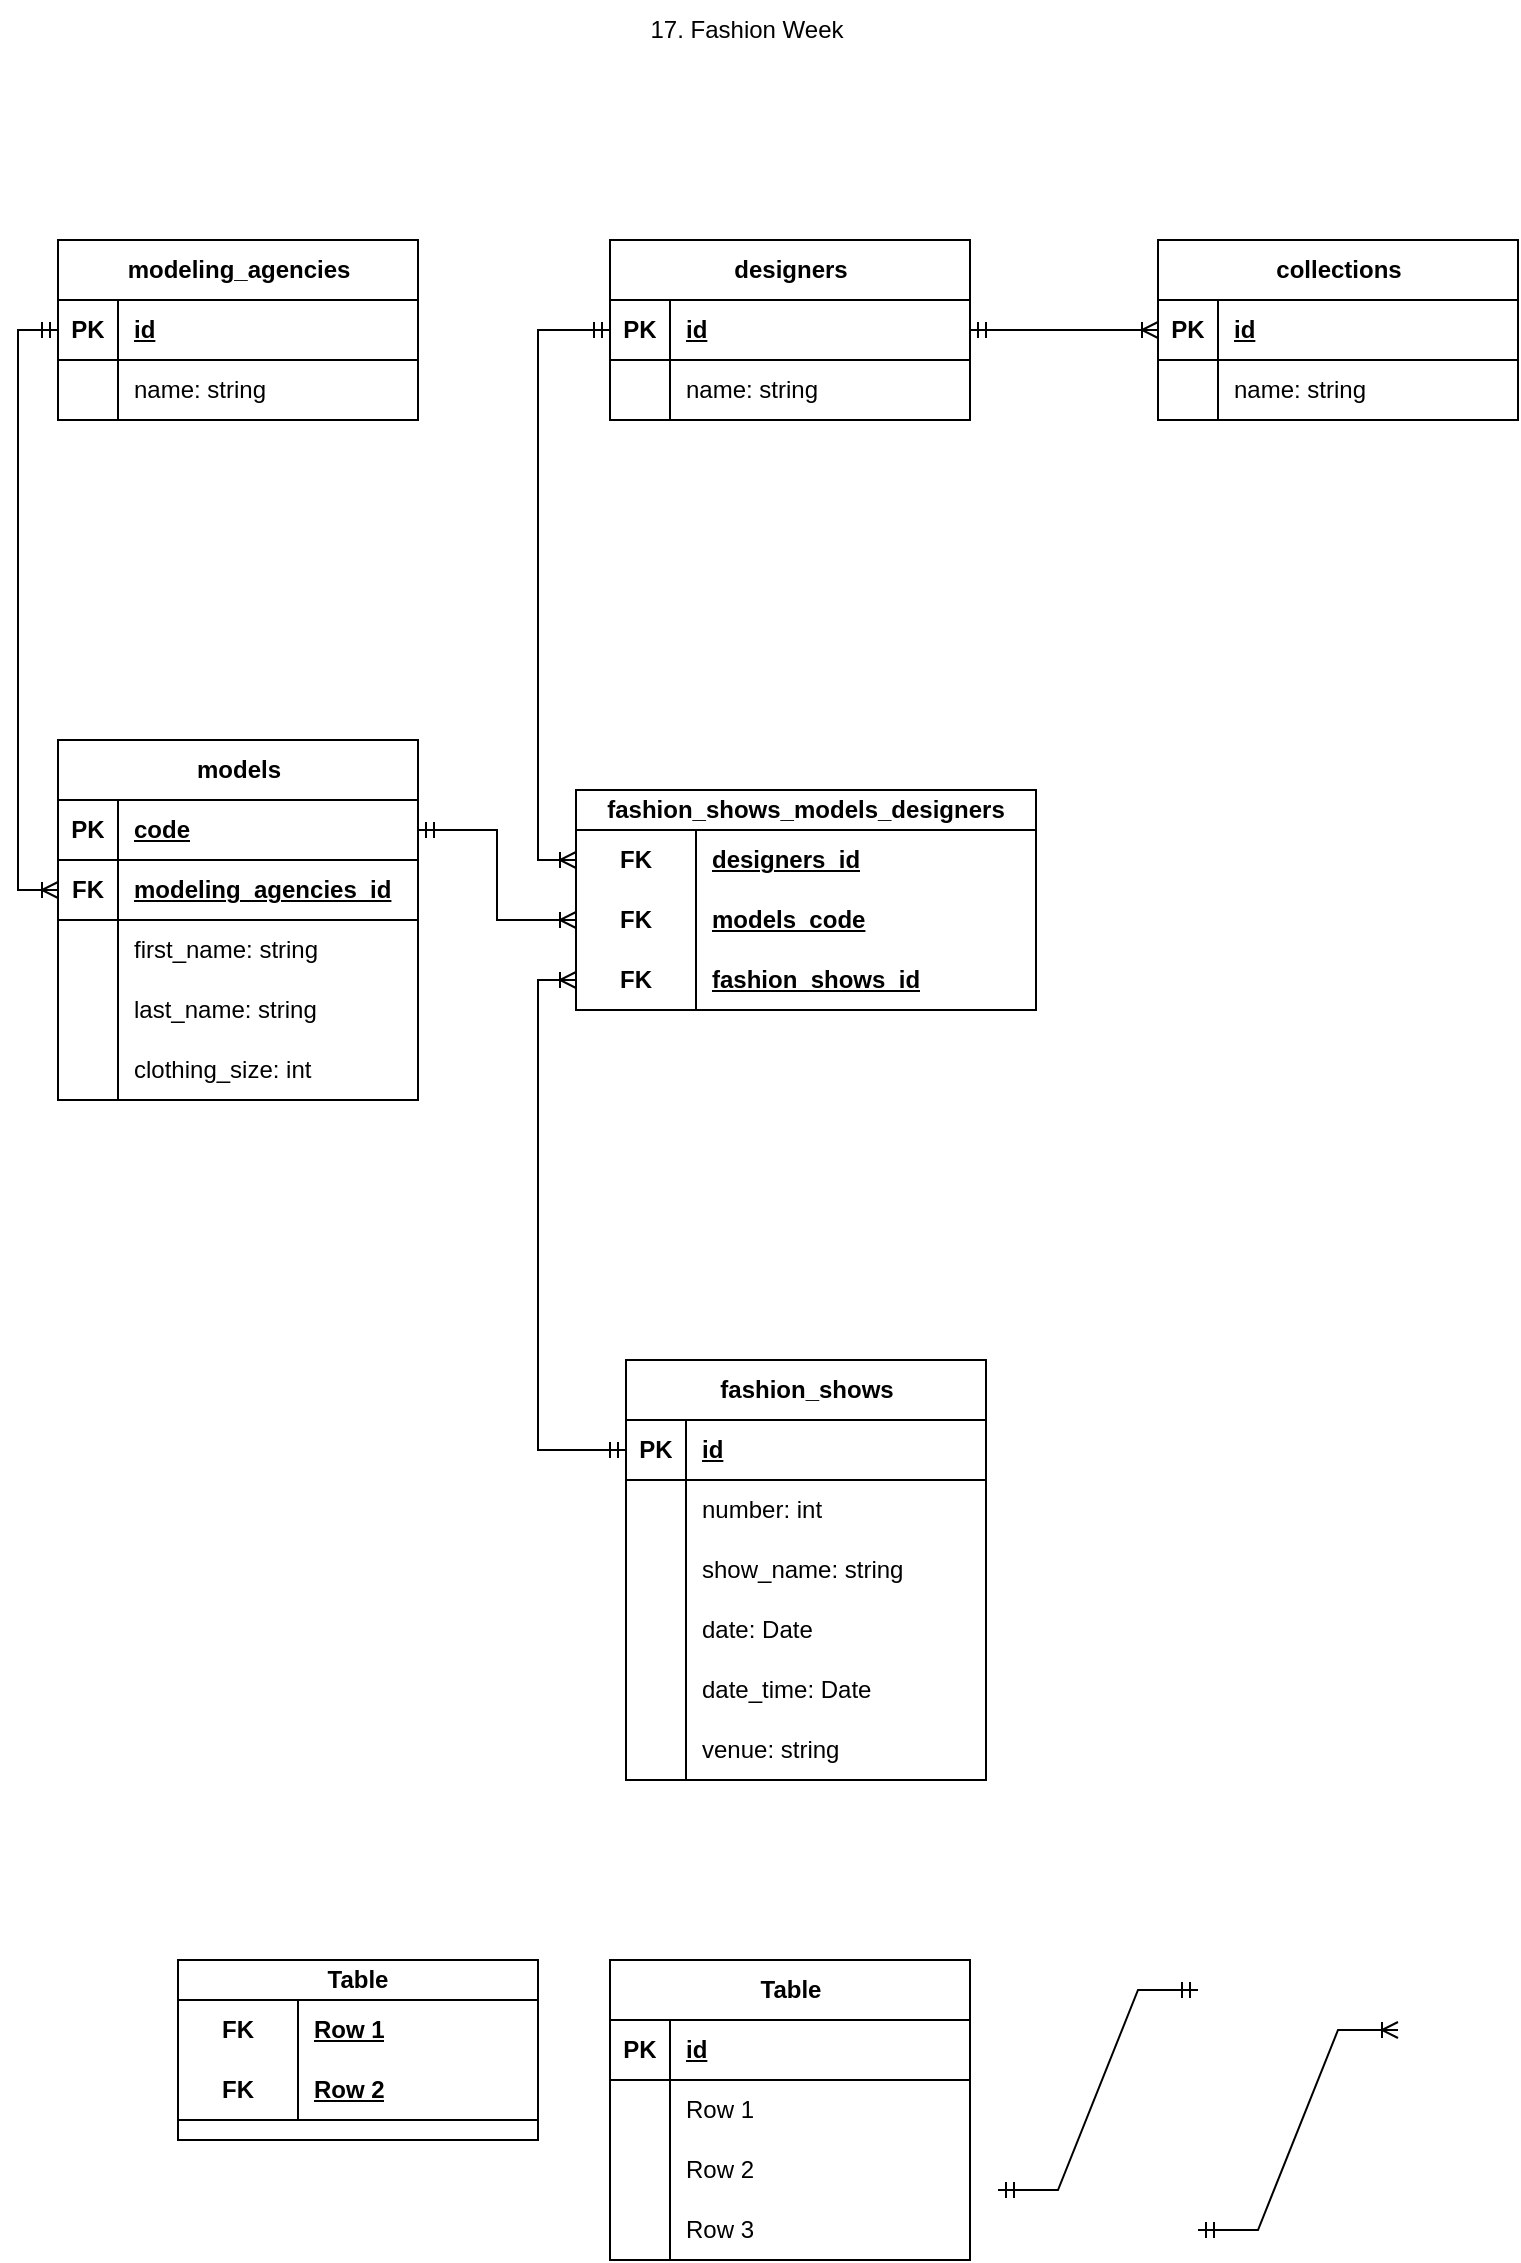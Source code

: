 <mxfile version="28.2.3">
  <diagram name="Seite-1" id="0jQZO4CpnK0VMBozU9GR">
    <mxGraphModel dx="1678" dy="874" grid="1" gridSize="10" guides="1" tooltips="1" connect="1" arrows="1" fold="1" page="1" pageScale="1" pageWidth="827" pageHeight="1169" math="0" shadow="0">
      <root>
        <mxCell id="0" />
        <mxCell id="1" parent="0" />
        <mxCell id="Nm6kxwzTpaaYmftFp9TM-1" value="Table" style="shape=table;startSize=30;container=1;collapsible=1;childLayout=tableLayout;fixedRows=1;rowLines=0;fontStyle=1;align=center;resizeLast=1;html=1;" vertex="1" parent="1">
          <mxGeometry x="346" y="990" width="180" height="150" as="geometry" />
        </mxCell>
        <mxCell id="Nm6kxwzTpaaYmftFp9TM-2" value="" style="shape=tableRow;horizontal=0;startSize=0;swimlaneHead=0;swimlaneBody=0;fillColor=none;collapsible=0;dropTarget=0;points=[[0,0.5],[1,0.5]];portConstraint=eastwest;top=0;left=0;right=0;bottom=1;" vertex="1" parent="Nm6kxwzTpaaYmftFp9TM-1">
          <mxGeometry y="30" width="180" height="30" as="geometry" />
        </mxCell>
        <mxCell id="Nm6kxwzTpaaYmftFp9TM-3" value="PK" style="shape=partialRectangle;connectable=0;fillColor=none;top=0;left=0;bottom=0;right=0;fontStyle=1;overflow=hidden;whiteSpace=wrap;html=1;" vertex="1" parent="Nm6kxwzTpaaYmftFp9TM-2">
          <mxGeometry width="30" height="30" as="geometry">
            <mxRectangle width="30" height="30" as="alternateBounds" />
          </mxGeometry>
        </mxCell>
        <mxCell id="Nm6kxwzTpaaYmftFp9TM-4" value="id" style="shape=partialRectangle;connectable=0;fillColor=none;top=0;left=0;bottom=0;right=0;align=left;spacingLeft=6;fontStyle=5;overflow=hidden;whiteSpace=wrap;html=1;" vertex="1" parent="Nm6kxwzTpaaYmftFp9TM-2">
          <mxGeometry x="30" width="150" height="30" as="geometry">
            <mxRectangle width="150" height="30" as="alternateBounds" />
          </mxGeometry>
        </mxCell>
        <mxCell id="Nm6kxwzTpaaYmftFp9TM-5" value="" style="shape=tableRow;horizontal=0;startSize=0;swimlaneHead=0;swimlaneBody=0;fillColor=none;collapsible=0;dropTarget=0;points=[[0,0.5],[1,0.5]];portConstraint=eastwest;top=0;left=0;right=0;bottom=0;" vertex="1" parent="Nm6kxwzTpaaYmftFp9TM-1">
          <mxGeometry y="60" width="180" height="30" as="geometry" />
        </mxCell>
        <mxCell id="Nm6kxwzTpaaYmftFp9TM-6" value="" style="shape=partialRectangle;connectable=0;fillColor=none;top=0;left=0;bottom=0;right=0;editable=1;overflow=hidden;whiteSpace=wrap;html=1;" vertex="1" parent="Nm6kxwzTpaaYmftFp9TM-5">
          <mxGeometry width="30" height="30" as="geometry">
            <mxRectangle width="30" height="30" as="alternateBounds" />
          </mxGeometry>
        </mxCell>
        <mxCell id="Nm6kxwzTpaaYmftFp9TM-7" value="Row 1" style="shape=partialRectangle;connectable=0;fillColor=none;top=0;left=0;bottom=0;right=0;align=left;spacingLeft=6;overflow=hidden;whiteSpace=wrap;html=1;" vertex="1" parent="Nm6kxwzTpaaYmftFp9TM-5">
          <mxGeometry x="30" width="150" height="30" as="geometry">
            <mxRectangle width="150" height="30" as="alternateBounds" />
          </mxGeometry>
        </mxCell>
        <mxCell id="Nm6kxwzTpaaYmftFp9TM-8" value="" style="shape=tableRow;horizontal=0;startSize=0;swimlaneHead=0;swimlaneBody=0;fillColor=none;collapsible=0;dropTarget=0;points=[[0,0.5],[1,0.5]];portConstraint=eastwest;top=0;left=0;right=0;bottom=0;" vertex="1" parent="Nm6kxwzTpaaYmftFp9TM-1">
          <mxGeometry y="90" width="180" height="30" as="geometry" />
        </mxCell>
        <mxCell id="Nm6kxwzTpaaYmftFp9TM-9" value="" style="shape=partialRectangle;connectable=0;fillColor=none;top=0;left=0;bottom=0;right=0;editable=1;overflow=hidden;whiteSpace=wrap;html=1;" vertex="1" parent="Nm6kxwzTpaaYmftFp9TM-8">
          <mxGeometry width="30" height="30" as="geometry">
            <mxRectangle width="30" height="30" as="alternateBounds" />
          </mxGeometry>
        </mxCell>
        <mxCell id="Nm6kxwzTpaaYmftFp9TM-10" value="Row 2" style="shape=partialRectangle;connectable=0;fillColor=none;top=0;left=0;bottom=0;right=0;align=left;spacingLeft=6;overflow=hidden;whiteSpace=wrap;html=1;" vertex="1" parent="Nm6kxwzTpaaYmftFp9TM-8">
          <mxGeometry x="30" width="150" height="30" as="geometry">
            <mxRectangle width="150" height="30" as="alternateBounds" />
          </mxGeometry>
        </mxCell>
        <mxCell id="Nm6kxwzTpaaYmftFp9TM-11" value="" style="shape=tableRow;horizontal=0;startSize=0;swimlaneHead=0;swimlaneBody=0;fillColor=none;collapsible=0;dropTarget=0;points=[[0,0.5],[1,0.5]];portConstraint=eastwest;top=0;left=0;right=0;bottom=0;" vertex="1" parent="Nm6kxwzTpaaYmftFp9TM-1">
          <mxGeometry y="120" width="180" height="30" as="geometry" />
        </mxCell>
        <mxCell id="Nm6kxwzTpaaYmftFp9TM-12" value="" style="shape=partialRectangle;connectable=0;fillColor=none;top=0;left=0;bottom=0;right=0;editable=1;overflow=hidden;whiteSpace=wrap;html=1;" vertex="1" parent="Nm6kxwzTpaaYmftFp9TM-11">
          <mxGeometry width="30" height="30" as="geometry">
            <mxRectangle width="30" height="30" as="alternateBounds" />
          </mxGeometry>
        </mxCell>
        <mxCell id="Nm6kxwzTpaaYmftFp9TM-13" value="Row 3" style="shape=partialRectangle;connectable=0;fillColor=none;top=0;left=0;bottom=0;right=0;align=left;spacingLeft=6;overflow=hidden;whiteSpace=wrap;html=1;" vertex="1" parent="Nm6kxwzTpaaYmftFp9TM-11">
          <mxGeometry x="30" width="150" height="30" as="geometry">
            <mxRectangle width="150" height="30" as="alternateBounds" />
          </mxGeometry>
        </mxCell>
        <mxCell id="Nm6kxwzTpaaYmftFp9TM-14" value="Table" style="shape=table;startSize=20;container=1;collapsible=1;childLayout=tableLayout;fixedRows=1;rowLines=0;fontStyle=1;align=center;resizeLast=1;html=1;whiteSpace=wrap;" vertex="1" parent="1">
          <mxGeometry x="130" y="990" width="180" height="90" as="geometry" />
        </mxCell>
        <mxCell id="Nm6kxwzTpaaYmftFp9TM-15" value="" style="shape=tableRow;horizontal=0;startSize=0;swimlaneHead=0;swimlaneBody=0;fillColor=none;collapsible=0;dropTarget=0;points=[[0,0.5],[1,0.5]];portConstraint=eastwest;top=0;left=0;right=0;bottom=0;html=1;" vertex="1" parent="Nm6kxwzTpaaYmftFp9TM-14">
          <mxGeometry y="20" width="180" height="30" as="geometry" />
        </mxCell>
        <mxCell id="Nm6kxwzTpaaYmftFp9TM-16" value="FK" style="shape=partialRectangle;connectable=0;fillColor=none;top=0;left=0;bottom=0;right=0;fontStyle=1;overflow=hidden;html=1;whiteSpace=wrap;" vertex="1" parent="Nm6kxwzTpaaYmftFp9TM-15">
          <mxGeometry width="60" height="30" as="geometry">
            <mxRectangle width="60" height="30" as="alternateBounds" />
          </mxGeometry>
        </mxCell>
        <mxCell id="Nm6kxwzTpaaYmftFp9TM-17" value="Row 1" style="shape=partialRectangle;connectable=0;fillColor=none;top=0;left=0;bottom=0;right=0;align=left;spacingLeft=6;fontStyle=5;overflow=hidden;html=1;whiteSpace=wrap;" vertex="1" parent="Nm6kxwzTpaaYmftFp9TM-15">
          <mxGeometry x="60" width="120" height="30" as="geometry">
            <mxRectangle width="120" height="30" as="alternateBounds" />
          </mxGeometry>
        </mxCell>
        <mxCell id="Nm6kxwzTpaaYmftFp9TM-18" value="" style="shape=tableRow;horizontal=0;startSize=0;swimlaneHead=0;swimlaneBody=0;fillColor=none;collapsible=0;dropTarget=0;points=[[0,0.5],[1,0.5]];portConstraint=eastwest;top=0;left=0;right=0;bottom=1;html=1;" vertex="1" parent="Nm6kxwzTpaaYmftFp9TM-14">
          <mxGeometry y="50" width="180" height="30" as="geometry" />
        </mxCell>
        <mxCell id="Nm6kxwzTpaaYmftFp9TM-19" value="FK" style="shape=partialRectangle;connectable=0;fillColor=none;top=0;left=0;bottom=0;right=0;fontStyle=1;overflow=hidden;html=1;whiteSpace=wrap;" vertex="1" parent="Nm6kxwzTpaaYmftFp9TM-18">
          <mxGeometry width="60" height="30" as="geometry">
            <mxRectangle width="60" height="30" as="alternateBounds" />
          </mxGeometry>
        </mxCell>
        <mxCell id="Nm6kxwzTpaaYmftFp9TM-20" value="Row 2" style="shape=partialRectangle;connectable=0;fillColor=none;top=0;left=0;bottom=0;right=0;align=left;spacingLeft=6;fontStyle=5;overflow=hidden;html=1;whiteSpace=wrap;" vertex="1" parent="Nm6kxwzTpaaYmftFp9TM-18">
          <mxGeometry x="60" width="120" height="30" as="geometry">
            <mxRectangle width="120" height="30" as="alternateBounds" />
          </mxGeometry>
        </mxCell>
        <mxCell id="Nm6kxwzTpaaYmftFp9TM-21" value="" style="edgeStyle=entityRelationEdgeStyle;fontSize=12;html=1;endArrow=ERoneToMany;startArrow=ERmandOne;rounded=0;" edge="1" parent="1">
          <mxGeometry width="100" height="100" relative="1" as="geometry">
            <mxPoint x="640" y="1125" as="sourcePoint" />
            <mxPoint x="740" y="1025" as="targetPoint" />
          </mxGeometry>
        </mxCell>
        <mxCell id="Nm6kxwzTpaaYmftFp9TM-22" value="" style="edgeStyle=entityRelationEdgeStyle;fontSize=12;html=1;endArrow=ERmandOne;startArrow=ERmandOne;rounded=0;" edge="1" parent="1">
          <mxGeometry width="100" height="100" relative="1" as="geometry">
            <mxPoint x="540" y="1105" as="sourcePoint" />
            <mxPoint x="640" y="1005" as="targetPoint" />
          </mxGeometry>
        </mxCell>
        <mxCell id="Nm6kxwzTpaaYmftFp9TM-23" value="17. Fashion Week" style="text;html=1;align=center;verticalAlign=middle;resizable=0;points=[];autosize=1;strokeColor=none;fillColor=none;" vertex="1" parent="1">
          <mxGeometry x="354" y="10" width="120" height="30" as="geometry" />
        </mxCell>
        <mxCell id="Nm6kxwzTpaaYmftFp9TM-24" value="collections" style="shape=table;startSize=30;container=1;collapsible=1;childLayout=tableLayout;fixedRows=1;rowLines=0;fontStyle=1;align=center;resizeLast=1;html=1;" vertex="1" parent="1">
          <mxGeometry x="620" y="130" width="180" height="90" as="geometry" />
        </mxCell>
        <mxCell id="Nm6kxwzTpaaYmftFp9TM-25" value="" style="shape=tableRow;horizontal=0;startSize=0;swimlaneHead=0;swimlaneBody=0;fillColor=none;collapsible=0;dropTarget=0;points=[[0,0.5],[1,0.5]];portConstraint=eastwest;top=0;left=0;right=0;bottom=1;" vertex="1" parent="Nm6kxwzTpaaYmftFp9TM-24">
          <mxGeometry y="30" width="180" height="30" as="geometry" />
        </mxCell>
        <mxCell id="Nm6kxwzTpaaYmftFp9TM-26" value="PK" style="shape=partialRectangle;connectable=0;fillColor=none;top=0;left=0;bottom=0;right=0;fontStyle=1;overflow=hidden;whiteSpace=wrap;html=1;" vertex="1" parent="Nm6kxwzTpaaYmftFp9TM-25">
          <mxGeometry width="30" height="30" as="geometry">
            <mxRectangle width="30" height="30" as="alternateBounds" />
          </mxGeometry>
        </mxCell>
        <mxCell id="Nm6kxwzTpaaYmftFp9TM-27" value="id" style="shape=partialRectangle;connectable=0;fillColor=none;top=0;left=0;bottom=0;right=0;align=left;spacingLeft=6;fontStyle=5;overflow=hidden;whiteSpace=wrap;html=1;" vertex="1" parent="Nm6kxwzTpaaYmftFp9TM-25">
          <mxGeometry x="30" width="150" height="30" as="geometry">
            <mxRectangle width="150" height="30" as="alternateBounds" />
          </mxGeometry>
        </mxCell>
        <mxCell id="Nm6kxwzTpaaYmftFp9TM-28" value="" style="shape=tableRow;horizontal=0;startSize=0;swimlaneHead=0;swimlaneBody=0;fillColor=none;collapsible=0;dropTarget=0;points=[[0,0.5],[1,0.5]];portConstraint=eastwest;top=0;left=0;right=0;bottom=0;" vertex="1" parent="Nm6kxwzTpaaYmftFp9TM-24">
          <mxGeometry y="60" width="180" height="30" as="geometry" />
        </mxCell>
        <mxCell id="Nm6kxwzTpaaYmftFp9TM-29" value="" style="shape=partialRectangle;connectable=0;fillColor=none;top=0;left=0;bottom=0;right=0;editable=1;overflow=hidden;whiteSpace=wrap;html=1;" vertex="1" parent="Nm6kxwzTpaaYmftFp9TM-28">
          <mxGeometry width="30" height="30" as="geometry">
            <mxRectangle width="30" height="30" as="alternateBounds" />
          </mxGeometry>
        </mxCell>
        <mxCell id="Nm6kxwzTpaaYmftFp9TM-30" value="name: string&lt;span style=&quot;white-space: pre;&quot;&gt;&#x9;&lt;/span&gt;" style="shape=partialRectangle;connectable=0;fillColor=none;top=0;left=0;bottom=0;right=0;align=left;spacingLeft=6;overflow=hidden;whiteSpace=wrap;html=1;" vertex="1" parent="Nm6kxwzTpaaYmftFp9TM-28">
          <mxGeometry x="30" width="150" height="30" as="geometry">
            <mxRectangle width="150" height="30" as="alternateBounds" />
          </mxGeometry>
        </mxCell>
        <mxCell id="Nm6kxwzTpaaYmftFp9TM-37" value="models" style="shape=table;startSize=30;container=1;collapsible=1;childLayout=tableLayout;fixedRows=1;rowLines=0;fontStyle=1;align=center;resizeLast=1;html=1;" vertex="1" parent="1">
          <mxGeometry x="70" y="380" width="180" height="180" as="geometry" />
        </mxCell>
        <mxCell id="Nm6kxwzTpaaYmftFp9TM-38" value="" style="shape=tableRow;horizontal=0;startSize=0;swimlaneHead=0;swimlaneBody=0;fillColor=none;collapsible=0;dropTarget=0;points=[[0,0.5],[1,0.5]];portConstraint=eastwest;top=0;left=0;right=0;bottom=1;" vertex="1" parent="Nm6kxwzTpaaYmftFp9TM-37">
          <mxGeometry y="30" width="180" height="30" as="geometry" />
        </mxCell>
        <mxCell id="Nm6kxwzTpaaYmftFp9TM-39" value="PK" style="shape=partialRectangle;connectable=0;fillColor=none;top=0;left=0;bottom=0;right=0;fontStyle=1;overflow=hidden;whiteSpace=wrap;html=1;" vertex="1" parent="Nm6kxwzTpaaYmftFp9TM-38">
          <mxGeometry width="30" height="30" as="geometry">
            <mxRectangle width="30" height="30" as="alternateBounds" />
          </mxGeometry>
        </mxCell>
        <mxCell id="Nm6kxwzTpaaYmftFp9TM-40" value="code" style="shape=partialRectangle;connectable=0;fillColor=none;top=0;left=0;bottom=0;right=0;align=left;spacingLeft=6;fontStyle=5;overflow=hidden;whiteSpace=wrap;html=1;" vertex="1" parent="Nm6kxwzTpaaYmftFp9TM-38">
          <mxGeometry x="30" width="150" height="30" as="geometry">
            <mxRectangle width="150" height="30" as="alternateBounds" />
          </mxGeometry>
        </mxCell>
        <mxCell id="Nm6kxwzTpaaYmftFp9TM-126" value="" style="shape=tableRow;horizontal=0;startSize=0;swimlaneHead=0;swimlaneBody=0;fillColor=none;collapsible=0;dropTarget=0;points=[[0,0.5],[1,0.5]];portConstraint=eastwest;top=0;left=0;right=0;bottom=1;" vertex="1" parent="Nm6kxwzTpaaYmftFp9TM-37">
          <mxGeometry y="60" width="180" height="30" as="geometry" />
        </mxCell>
        <mxCell id="Nm6kxwzTpaaYmftFp9TM-127" value="FK" style="shape=partialRectangle;connectable=0;fillColor=none;top=0;left=0;bottom=0;right=0;fontStyle=1;overflow=hidden;whiteSpace=wrap;html=1;" vertex="1" parent="Nm6kxwzTpaaYmftFp9TM-126">
          <mxGeometry width="30" height="30" as="geometry">
            <mxRectangle width="30" height="30" as="alternateBounds" />
          </mxGeometry>
        </mxCell>
        <mxCell id="Nm6kxwzTpaaYmftFp9TM-128" value="&lt;span style=&quot;text-align: center; text-wrap-mode: nowrap;&quot;&gt;modeling_agencies_id&lt;/span&gt;" style="shape=partialRectangle;connectable=0;fillColor=none;top=0;left=0;bottom=0;right=0;align=left;spacingLeft=6;fontStyle=5;overflow=hidden;whiteSpace=wrap;html=1;" vertex="1" parent="Nm6kxwzTpaaYmftFp9TM-126">
          <mxGeometry x="30" width="150" height="30" as="geometry">
            <mxRectangle width="150" height="30" as="alternateBounds" />
          </mxGeometry>
        </mxCell>
        <mxCell id="Nm6kxwzTpaaYmftFp9TM-41" value="" style="shape=tableRow;horizontal=0;startSize=0;swimlaneHead=0;swimlaneBody=0;fillColor=none;collapsible=0;dropTarget=0;points=[[0,0.5],[1,0.5]];portConstraint=eastwest;top=0;left=0;right=0;bottom=0;" vertex="1" parent="Nm6kxwzTpaaYmftFp9TM-37">
          <mxGeometry y="90" width="180" height="30" as="geometry" />
        </mxCell>
        <mxCell id="Nm6kxwzTpaaYmftFp9TM-42" value="" style="shape=partialRectangle;connectable=0;fillColor=none;top=0;left=0;bottom=0;right=0;editable=1;overflow=hidden;whiteSpace=wrap;html=1;" vertex="1" parent="Nm6kxwzTpaaYmftFp9TM-41">
          <mxGeometry width="30" height="30" as="geometry">
            <mxRectangle width="30" height="30" as="alternateBounds" />
          </mxGeometry>
        </mxCell>
        <mxCell id="Nm6kxwzTpaaYmftFp9TM-43" value="first_name: string" style="shape=partialRectangle;connectable=0;fillColor=none;top=0;left=0;bottom=0;right=0;align=left;spacingLeft=6;overflow=hidden;whiteSpace=wrap;html=1;" vertex="1" parent="Nm6kxwzTpaaYmftFp9TM-41">
          <mxGeometry x="30" width="150" height="30" as="geometry">
            <mxRectangle width="150" height="30" as="alternateBounds" />
          </mxGeometry>
        </mxCell>
        <mxCell id="Nm6kxwzTpaaYmftFp9TM-44" value="" style="shape=tableRow;horizontal=0;startSize=0;swimlaneHead=0;swimlaneBody=0;fillColor=none;collapsible=0;dropTarget=0;points=[[0,0.5],[1,0.5]];portConstraint=eastwest;top=0;left=0;right=0;bottom=0;" vertex="1" parent="Nm6kxwzTpaaYmftFp9TM-37">
          <mxGeometry y="120" width="180" height="30" as="geometry" />
        </mxCell>
        <mxCell id="Nm6kxwzTpaaYmftFp9TM-45" value="" style="shape=partialRectangle;connectable=0;fillColor=none;top=0;left=0;bottom=0;right=0;editable=1;overflow=hidden;whiteSpace=wrap;html=1;" vertex="1" parent="Nm6kxwzTpaaYmftFp9TM-44">
          <mxGeometry width="30" height="30" as="geometry">
            <mxRectangle width="30" height="30" as="alternateBounds" />
          </mxGeometry>
        </mxCell>
        <mxCell id="Nm6kxwzTpaaYmftFp9TM-46" value="last_name: string" style="shape=partialRectangle;connectable=0;fillColor=none;top=0;left=0;bottom=0;right=0;align=left;spacingLeft=6;overflow=hidden;whiteSpace=wrap;html=1;" vertex="1" parent="Nm6kxwzTpaaYmftFp9TM-44">
          <mxGeometry x="30" width="150" height="30" as="geometry">
            <mxRectangle width="150" height="30" as="alternateBounds" />
          </mxGeometry>
        </mxCell>
        <mxCell id="Nm6kxwzTpaaYmftFp9TM-47" value="" style="shape=tableRow;horizontal=0;startSize=0;swimlaneHead=0;swimlaneBody=0;fillColor=none;collapsible=0;dropTarget=0;points=[[0,0.5],[1,0.5]];portConstraint=eastwest;top=0;left=0;right=0;bottom=0;" vertex="1" parent="Nm6kxwzTpaaYmftFp9TM-37">
          <mxGeometry y="150" width="180" height="30" as="geometry" />
        </mxCell>
        <mxCell id="Nm6kxwzTpaaYmftFp9TM-48" value="" style="shape=partialRectangle;connectable=0;fillColor=none;top=0;left=0;bottom=0;right=0;editable=1;overflow=hidden;whiteSpace=wrap;html=1;" vertex="1" parent="Nm6kxwzTpaaYmftFp9TM-47">
          <mxGeometry width="30" height="30" as="geometry">
            <mxRectangle width="30" height="30" as="alternateBounds" />
          </mxGeometry>
        </mxCell>
        <mxCell id="Nm6kxwzTpaaYmftFp9TM-49" value="clothing_size: int" style="shape=partialRectangle;connectable=0;fillColor=none;top=0;left=0;bottom=0;right=0;align=left;spacingLeft=6;overflow=hidden;whiteSpace=wrap;html=1;" vertex="1" parent="Nm6kxwzTpaaYmftFp9TM-47">
          <mxGeometry x="30" width="150" height="30" as="geometry">
            <mxRectangle width="150" height="30" as="alternateBounds" />
          </mxGeometry>
        </mxCell>
        <mxCell id="Nm6kxwzTpaaYmftFp9TM-50" value="modeling_agencies" style="shape=table;startSize=30;container=1;collapsible=1;childLayout=tableLayout;fixedRows=1;rowLines=0;fontStyle=1;align=center;resizeLast=1;html=1;" vertex="1" parent="1">
          <mxGeometry x="70" y="130" width="180" height="90" as="geometry" />
        </mxCell>
        <mxCell id="Nm6kxwzTpaaYmftFp9TM-51" value="" style="shape=tableRow;horizontal=0;startSize=0;swimlaneHead=0;swimlaneBody=0;fillColor=none;collapsible=0;dropTarget=0;points=[[0,0.5],[1,0.5]];portConstraint=eastwest;top=0;left=0;right=0;bottom=1;" vertex="1" parent="Nm6kxwzTpaaYmftFp9TM-50">
          <mxGeometry y="30" width="180" height="30" as="geometry" />
        </mxCell>
        <mxCell id="Nm6kxwzTpaaYmftFp9TM-52" value="PK" style="shape=partialRectangle;connectable=0;fillColor=none;top=0;left=0;bottom=0;right=0;fontStyle=1;overflow=hidden;whiteSpace=wrap;html=1;" vertex="1" parent="Nm6kxwzTpaaYmftFp9TM-51">
          <mxGeometry width="30" height="30" as="geometry">
            <mxRectangle width="30" height="30" as="alternateBounds" />
          </mxGeometry>
        </mxCell>
        <mxCell id="Nm6kxwzTpaaYmftFp9TM-53" value="id" style="shape=partialRectangle;connectable=0;fillColor=none;top=0;left=0;bottom=0;right=0;align=left;spacingLeft=6;fontStyle=5;overflow=hidden;whiteSpace=wrap;html=1;" vertex="1" parent="Nm6kxwzTpaaYmftFp9TM-51">
          <mxGeometry x="30" width="150" height="30" as="geometry">
            <mxRectangle width="150" height="30" as="alternateBounds" />
          </mxGeometry>
        </mxCell>
        <mxCell id="Nm6kxwzTpaaYmftFp9TM-54" value="" style="shape=tableRow;horizontal=0;startSize=0;swimlaneHead=0;swimlaneBody=0;fillColor=none;collapsible=0;dropTarget=0;points=[[0,0.5],[1,0.5]];portConstraint=eastwest;top=0;left=0;right=0;bottom=0;" vertex="1" parent="Nm6kxwzTpaaYmftFp9TM-50">
          <mxGeometry y="60" width="180" height="30" as="geometry" />
        </mxCell>
        <mxCell id="Nm6kxwzTpaaYmftFp9TM-55" value="" style="shape=partialRectangle;connectable=0;fillColor=none;top=0;left=0;bottom=0;right=0;editable=1;overflow=hidden;whiteSpace=wrap;html=1;" vertex="1" parent="Nm6kxwzTpaaYmftFp9TM-54">
          <mxGeometry width="30" height="30" as="geometry">
            <mxRectangle width="30" height="30" as="alternateBounds" />
          </mxGeometry>
        </mxCell>
        <mxCell id="Nm6kxwzTpaaYmftFp9TM-56" value="name: string" style="shape=partialRectangle;connectable=0;fillColor=none;top=0;left=0;bottom=0;right=0;align=left;spacingLeft=6;overflow=hidden;whiteSpace=wrap;html=1;" vertex="1" parent="Nm6kxwzTpaaYmftFp9TM-54">
          <mxGeometry x="30" width="150" height="30" as="geometry">
            <mxRectangle width="150" height="30" as="alternateBounds" />
          </mxGeometry>
        </mxCell>
        <mxCell id="Nm6kxwzTpaaYmftFp9TM-76" value="fashion_shows" style="shape=table;startSize=30;container=1;collapsible=1;childLayout=tableLayout;fixedRows=1;rowLines=0;fontStyle=1;align=center;resizeLast=1;html=1;" vertex="1" parent="1">
          <mxGeometry x="354" y="690" width="180" height="210" as="geometry" />
        </mxCell>
        <mxCell id="Nm6kxwzTpaaYmftFp9TM-77" value="" style="shape=tableRow;horizontal=0;startSize=0;swimlaneHead=0;swimlaneBody=0;fillColor=none;collapsible=0;dropTarget=0;points=[[0,0.5],[1,0.5]];portConstraint=eastwest;top=0;left=0;right=0;bottom=1;" vertex="1" parent="Nm6kxwzTpaaYmftFp9TM-76">
          <mxGeometry y="30" width="180" height="30" as="geometry" />
        </mxCell>
        <mxCell id="Nm6kxwzTpaaYmftFp9TM-78" value="PK" style="shape=partialRectangle;connectable=0;fillColor=none;top=0;left=0;bottom=0;right=0;fontStyle=1;overflow=hidden;whiteSpace=wrap;html=1;" vertex="1" parent="Nm6kxwzTpaaYmftFp9TM-77">
          <mxGeometry width="30" height="30" as="geometry">
            <mxRectangle width="30" height="30" as="alternateBounds" />
          </mxGeometry>
        </mxCell>
        <mxCell id="Nm6kxwzTpaaYmftFp9TM-79" value="id" style="shape=partialRectangle;connectable=0;fillColor=none;top=0;left=0;bottom=0;right=0;align=left;spacingLeft=6;fontStyle=5;overflow=hidden;whiteSpace=wrap;html=1;" vertex="1" parent="Nm6kxwzTpaaYmftFp9TM-77">
          <mxGeometry x="30" width="150" height="30" as="geometry">
            <mxRectangle width="150" height="30" as="alternateBounds" />
          </mxGeometry>
        </mxCell>
        <mxCell id="Nm6kxwzTpaaYmftFp9TM-80" value="" style="shape=tableRow;horizontal=0;startSize=0;swimlaneHead=0;swimlaneBody=0;fillColor=none;collapsible=0;dropTarget=0;points=[[0,0.5],[1,0.5]];portConstraint=eastwest;top=0;left=0;right=0;bottom=0;" vertex="1" parent="Nm6kxwzTpaaYmftFp9TM-76">
          <mxGeometry y="60" width="180" height="30" as="geometry" />
        </mxCell>
        <mxCell id="Nm6kxwzTpaaYmftFp9TM-81" value="" style="shape=partialRectangle;connectable=0;fillColor=none;top=0;left=0;bottom=0;right=0;editable=1;overflow=hidden;whiteSpace=wrap;html=1;" vertex="1" parent="Nm6kxwzTpaaYmftFp9TM-80">
          <mxGeometry width="30" height="30" as="geometry">
            <mxRectangle width="30" height="30" as="alternateBounds" />
          </mxGeometry>
        </mxCell>
        <mxCell id="Nm6kxwzTpaaYmftFp9TM-82" value="number: int" style="shape=partialRectangle;connectable=0;fillColor=none;top=0;left=0;bottom=0;right=0;align=left;spacingLeft=6;overflow=hidden;whiteSpace=wrap;html=1;" vertex="1" parent="Nm6kxwzTpaaYmftFp9TM-80">
          <mxGeometry x="30" width="150" height="30" as="geometry">
            <mxRectangle width="150" height="30" as="alternateBounds" />
          </mxGeometry>
        </mxCell>
        <mxCell id="Nm6kxwzTpaaYmftFp9TM-83" value="" style="shape=tableRow;horizontal=0;startSize=0;swimlaneHead=0;swimlaneBody=0;fillColor=none;collapsible=0;dropTarget=0;points=[[0,0.5],[1,0.5]];portConstraint=eastwest;top=0;left=0;right=0;bottom=0;" vertex="1" parent="Nm6kxwzTpaaYmftFp9TM-76">
          <mxGeometry y="90" width="180" height="30" as="geometry" />
        </mxCell>
        <mxCell id="Nm6kxwzTpaaYmftFp9TM-84" value="" style="shape=partialRectangle;connectable=0;fillColor=none;top=0;left=0;bottom=0;right=0;editable=1;overflow=hidden;whiteSpace=wrap;html=1;" vertex="1" parent="Nm6kxwzTpaaYmftFp9TM-83">
          <mxGeometry width="30" height="30" as="geometry">
            <mxRectangle width="30" height="30" as="alternateBounds" />
          </mxGeometry>
        </mxCell>
        <mxCell id="Nm6kxwzTpaaYmftFp9TM-85" value="show_name: string" style="shape=partialRectangle;connectable=0;fillColor=none;top=0;left=0;bottom=0;right=0;align=left;spacingLeft=6;overflow=hidden;whiteSpace=wrap;html=1;" vertex="1" parent="Nm6kxwzTpaaYmftFp9TM-83">
          <mxGeometry x="30" width="150" height="30" as="geometry">
            <mxRectangle width="150" height="30" as="alternateBounds" />
          </mxGeometry>
        </mxCell>
        <mxCell id="Nm6kxwzTpaaYmftFp9TM-86" value="" style="shape=tableRow;horizontal=0;startSize=0;swimlaneHead=0;swimlaneBody=0;fillColor=none;collapsible=0;dropTarget=0;points=[[0,0.5],[1,0.5]];portConstraint=eastwest;top=0;left=0;right=0;bottom=0;" vertex="1" parent="Nm6kxwzTpaaYmftFp9TM-76">
          <mxGeometry y="120" width="180" height="30" as="geometry" />
        </mxCell>
        <mxCell id="Nm6kxwzTpaaYmftFp9TM-87" value="" style="shape=partialRectangle;connectable=0;fillColor=none;top=0;left=0;bottom=0;right=0;editable=1;overflow=hidden;whiteSpace=wrap;html=1;" vertex="1" parent="Nm6kxwzTpaaYmftFp9TM-86">
          <mxGeometry width="30" height="30" as="geometry">
            <mxRectangle width="30" height="30" as="alternateBounds" />
          </mxGeometry>
        </mxCell>
        <mxCell id="Nm6kxwzTpaaYmftFp9TM-88" value="date: Date" style="shape=partialRectangle;connectable=0;fillColor=none;top=0;left=0;bottom=0;right=0;align=left;spacingLeft=6;overflow=hidden;whiteSpace=wrap;html=1;" vertex="1" parent="Nm6kxwzTpaaYmftFp9TM-86">
          <mxGeometry x="30" width="150" height="30" as="geometry">
            <mxRectangle width="150" height="30" as="alternateBounds" />
          </mxGeometry>
        </mxCell>
        <mxCell id="Nm6kxwzTpaaYmftFp9TM-102" value="" style="shape=tableRow;horizontal=0;startSize=0;swimlaneHead=0;swimlaneBody=0;fillColor=none;collapsible=0;dropTarget=0;points=[[0,0.5],[1,0.5]];portConstraint=eastwest;top=0;left=0;right=0;bottom=0;" vertex="1" parent="Nm6kxwzTpaaYmftFp9TM-76">
          <mxGeometry y="150" width="180" height="30" as="geometry" />
        </mxCell>
        <mxCell id="Nm6kxwzTpaaYmftFp9TM-103" value="" style="shape=partialRectangle;connectable=0;fillColor=none;top=0;left=0;bottom=0;right=0;editable=1;overflow=hidden;whiteSpace=wrap;html=1;" vertex="1" parent="Nm6kxwzTpaaYmftFp9TM-102">
          <mxGeometry width="30" height="30" as="geometry">
            <mxRectangle width="30" height="30" as="alternateBounds" />
          </mxGeometry>
        </mxCell>
        <mxCell id="Nm6kxwzTpaaYmftFp9TM-104" value="date_time: Date" style="shape=partialRectangle;connectable=0;fillColor=none;top=0;left=0;bottom=0;right=0;align=left;spacingLeft=6;overflow=hidden;whiteSpace=wrap;html=1;" vertex="1" parent="Nm6kxwzTpaaYmftFp9TM-102">
          <mxGeometry x="30" width="150" height="30" as="geometry">
            <mxRectangle width="150" height="30" as="alternateBounds" />
          </mxGeometry>
        </mxCell>
        <mxCell id="Nm6kxwzTpaaYmftFp9TM-105" value="" style="shape=tableRow;horizontal=0;startSize=0;swimlaneHead=0;swimlaneBody=0;fillColor=none;collapsible=0;dropTarget=0;points=[[0,0.5],[1,0.5]];portConstraint=eastwest;top=0;left=0;right=0;bottom=0;" vertex="1" parent="Nm6kxwzTpaaYmftFp9TM-76">
          <mxGeometry y="180" width="180" height="30" as="geometry" />
        </mxCell>
        <mxCell id="Nm6kxwzTpaaYmftFp9TM-106" value="" style="shape=partialRectangle;connectable=0;fillColor=none;top=0;left=0;bottom=0;right=0;editable=1;overflow=hidden;whiteSpace=wrap;html=1;" vertex="1" parent="Nm6kxwzTpaaYmftFp9TM-105">
          <mxGeometry width="30" height="30" as="geometry">
            <mxRectangle width="30" height="30" as="alternateBounds" />
          </mxGeometry>
        </mxCell>
        <mxCell id="Nm6kxwzTpaaYmftFp9TM-107" value="venue: string" style="shape=partialRectangle;connectable=0;fillColor=none;top=0;left=0;bottom=0;right=0;align=left;spacingLeft=6;overflow=hidden;whiteSpace=wrap;html=1;" vertex="1" parent="Nm6kxwzTpaaYmftFp9TM-105">
          <mxGeometry x="30" width="150" height="30" as="geometry">
            <mxRectangle width="150" height="30" as="alternateBounds" />
          </mxGeometry>
        </mxCell>
        <mxCell id="Nm6kxwzTpaaYmftFp9TM-89" value="designers" style="shape=table;startSize=30;container=1;collapsible=1;childLayout=tableLayout;fixedRows=1;rowLines=0;fontStyle=1;align=center;resizeLast=1;html=1;" vertex="1" parent="1">
          <mxGeometry x="346" y="130" width="180" height="90" as="geometry" />
        </mxCell>
        <mxCell id="Nm6kxwzTpaaYmftFp9TM-90" value="" style="shape=tableRow;horizontal=0;startSize=0;swimlaneHead=0;swimlaneBody=0;fillColor=none;collapsible=0;dropTarget=0;points=[[0,0.5],[1,0.5]];portConstraint=eastwest;top=0;left=0;right=0;bottom=1;" vertex="1" parent="Nm6kxwzTpaaYmftFp9TM-89">
          <mxGeometry y="30" width="180" height="30" as="geometry" />
        </mxCell>
        <mxCell id="Nm6kxwzTpaaYmftFp9TM-91" value="PK" style="shape=partialRectangle;connectable=0;fillColor=none;top=0;left=0;bottom=0;right=0;fontStyle=1;overflow=hidden;whiteSpace=wrap;html=1;" vertex="1" parent="Nm6kxwzTpaaYmftFp9TM-90">
          <mxGeometry width="30" height="30" as="geometry">
            <mxRectangle width="30" height="30" as="alternateBounds" />
          </mxGeometry>
        </mxCell>
        <mxCell id="Nm6kxwzTpaaYmftFp9TM-92" value="id" style="shape=partialRectangle;connectable=0;fillColor=none;top=0;left=0;bottom=0;right=0;align=left;spacingLeft=6;fontStyle=5;overflow=hidden;whiteSpace=wrap;html=1;" vertex="1" parent="Nm6kxwzTpaaYmftFp9TM-90">
          <mxGeometry x="30" width="150" height="30" as="geometry">
            <mxRectangle width="150" height="30" as="alternateBounds" />
          </mxGeometry>
        </mxCell>
        <mxCell id="Nm6kxwzTpaaYmftFp9TM-93" value="" style="shape=tableRow;horizontal=0;startSize=0;swimlaneHead=0;swimlaneBody=0;fillColor=none;collapsible=0;dropTarget=0;points=[[0,0.5],[1,0.5]];portConstraint=eastwest;top=0;left=0;right=0;bottom=0;" vertex="1" parent="Nm6kxwzTpaaYmftFp9TM-89">
          <mxGeometry y="60" width="180" height="30" as="geometry" />
        </mxCell>
        <mxCell id="Nm6kxwzTpaaYmftFp9TM-94" value="" style="shape=partialRectangle;connectable=0;fillColor=none;top=0;left=0;bottom=0;right=0;editable=1;overflow=hidden;whiteSpace=wrap;html=1;" vertex="1" parent="Nm6kxwzTpaaYmftFp9TM-93">
          <mxGeometry width="30" height="30" as="geometry">
            <mxRectangle width="30" height="30" as="alternateBounds" />
          </mxGeometry>
        </mxCell>
        <mxCell id="Nm6kxwzTpaaYmftFp9TM-95" value="name: string&lt;span style=&quot;white-space: pre;&quot;&gt;&#x9;&lt;/span&gt;" style="shape=partialRectangle;connectable=0;fillColor=none;top=0;left=0;bottom=0;right=0;align=left;spacingLeft=6;overflow=hidden;whiteSpace=wrap;html=1;" vertex="1" parent="Nm6kxwzTpaaYmftFp9TM-93">
          <mxGeometry x="30" width="150" height="30" as="geometry">
            <mxRectangle width="150" height="30" as="alternateBounds" />
          </mxGeometry>
        </mxCell>
        <mxCell id="Nm6kxwzTpaaYmftFp9TM-108" value="&lt;span style=&quot;text-wrap-mode: nowrap;&quot;&gt;fashion_shows_&lt;/span&gt;&lt;span style=&quot;text-wrap-mode: nowrap;&quot;&gt;models_&lt;/span&gt;&lt;span style=&quot;text-wrap-mode: nowrap;&quot;&gt;designers&lt;/span&gt;" style="shape=table;startSize=20;container=1;collapsible=1;childLayout=tableLayout;fixedRows=1;rowLines=0;fontStyle=1;align=center;resizeLast=1;html=1;whiteSpace=wrap;" vertex="1" parent="1">
          <mxGeometry x="329" y="405" width="230" height="110" as="geometry" />
        </mxCell>
        <mxCell id="Nm6kxwzTpaaYmftFp9TM-109" value="" style="shape=tableRow;horizontal=0;startSize=0;swimlaneHead=0;swimlaneBody=0;fillColor=none;collapsible=0;dropTarget=0;points=[[0,0.5],[1,0.5]];portConstraint=eastwest;top=0;left=0;right=0;bottom=0;html=1;" vertex="1" parent="Nm6kxwzTpaaYmftFp9TM-108">
          <mxGeometry y="20" width="230" height="30" as="geometry" />
        </mxCell>
        <mxCell id="Nm6kxwzTpaaYmftFp9TM-110" value="FK" style="shape=partialRectangle;connectable=0;fillColor=none;top=0;left=0;bottom=0;right=0;fontStyle=1;overflow=hidden;html=1;whiteSpace=wrap;" vertex="1" parent="Nm6kxwzTpaaYmftFp9TM-109">
          <mxGeometry width="60" height="30" as="geometry">
            <mxRectangle width="60" height="30" as="alternateBounds" />
          </mxGeometry>
        </mxCell>
        <mxCell id="Nm6kxwzTpaaYmftFp9TM-111" value="&lt;span style=&quot;text-align: center; text-wrap-mode: nowrap;&quot;&gt;designers_id&lt;/span&gt;" style="shape=partialRectangle;connectable=0;fillColor=none;top=0;left=0;bottom=0;right=0;align=left;spacingLeft=6;fontStyle=5;overflow=hidden;html=1;whiteSpace=wrap;" vertex="1" parent="Nm6kxwzTpaaYmftFp9TM-109">
          <mxGeometry x="60" width="170" height="30" as="geometry">
            <mxRectangle width="170" height="30" as="alternateBounds" />
          </mxGeometry>
        </mxCell>
        <mxCell id="Nm6kxwzTpaaYmftFp9TM-118" value="" style="shape=tableRow;horizontal=0;startSize=0;swimlaneHead=0;swimlaneBody=0;fillColor=none;collapsible=0;dropTarget=0;points=[[0,0.5],[1,0.5]];portConstraint=eastwest;top=0;left=0;right=0;bottom=0;html=1;" vertex="1" parent="Nm6kxwzTpaaYmftFp9TM-108">
          <mxGeometry y="50" width="230" height="30" as="geometry" />
        </mxCell>
        <mxCell id="Nm6kxwzTpaaYmftFp9TM-119" value="FK" style="shape=partialRectangle;connectable=0;fillColor=none;top=0;left=0;bottom=0;right=0;fontStyle=1;overflow=hidden;html=1;whiteSpace=wrap;" vertex="1" parent="Nm6kxwzTpaaYmftFp9TM-118">
          <mxGeometry width="60" height="30" as="geometry">
            <mxRectangle width="60" height="30" as="alternateBounds" />
          </mxGeometry>
        </mxCell>
        <mxCell id="Nm6kxwzTpaaYmftFp9TM-120" value="&lt;span style=&quot;text-align: center; text-wrap-mode: nowrap;&quot;&gt;models_code&lt;/span&gt;" style="shape=partialRectangle;connectable=0;fillColor=none;top=0;left=0;bottom=0;right=0;align=left;spacingLeft=6;fontStyle=5;overflow=hidden;html=1;whiteSpace=wrap;" vertex="1" parent="Nm6kxwzTpaaYmftFp9TM-118">
          <mxGeometry x="60" width="170" height="30" as="geometry">
            <mxRectangle width="170" height="30" as="alternateBounds" />
          </mxGeometry>
        </mxCell>
        <mxCell id="Nm6kxwzTpaaYmftFp9TM-112" value="" style="shape=tableRow;horizontal=0;startSize=0;swimlaneHead=0;swimlaneBody=0;fillColor=none;collapsible=0;dropTarget=0;points=[[0,0.5],[1,0.5]];portConstraint=eastwest;top=0;left=0;right=0;bottom=1;html=1;" vertex="1" parent="Nm6kxwzTpaaYmftFp9TM-108">
          <mxGeometry y="80" width="230" height="30" as="geometry" />
        </mxCell>
        <mxCell id="Nm6kxwzTpaaYmftFp9TM-113" value="FK" style="shape=partialRectangle;connectable=0;fillColor=none;top=0;left=0;bottom=0;right=0;fontStyle=1;overflow=hidden;html=1;whiteSpace=wrap;" vertex="1" parent="Nm6kxwzTpaaYmftFp9TM-112">
          <mxGeometry width="60" height="30" as="geometry">
            <mxRectangle width="60" height="30" as="alternateBounds" />
          </mxGeometry>
        </mxCell>
        <mxCell id="Nm6kxwzTpaaYmftFp9TM-114" value="fashion_shows_id" style="shape=partialRectangle;connectable=0;fillColor=none;top=0;left=0;bottom=0;right=0;align=left;spacingLeft=6;fontStyle=5;overflow=hidden;html=1;whiteSpace=wrap;" vertex="1" parent="Nm6kxwzTpaaYmftFp9TM-112">
          <mxGeometry x="60" width="170" height="30" as="geometry">
            <mxRectangle width="170" height="30" as="alternateBounds" />
          </mxGeometry>
        </mxCell>
        <mxCell id="Nm6kxwzTpaaYmftFp9TM-121" value="" style="edgeStyle=entityRelationEdgeStyle;fontSize=12;html=1;endArrow=ERoneToMany;startArrow=ERmandOne;rounded=0;entryX=0;entryY=0.5;entryDx=0;entryDy=0;exitX=1;exitY=0.5;exitDx=0;exitDy=0;" edge="1" parent="1" source="Nm6kxwzTpaaYmftFp9TM-90" target="Nm6kxwzTpaaYmftFp9TM-25">
          <mxGeometry width="100" height="100" relative="1" as="geometry">
            <mxPoint x="510" y="370" as="sourcePoint" />
            <mxPoint x="610" y="270" as="targetPoint" />
          </mxGeometry>
        </mxCell>
        <mxCell id="Nm6kxwzTpaaYmftFp9TM-122" value="" style="edgeStyle=orthogonalEdgeStyle;fontSize=12;html=1;endArrow=ERoneToMany;startArrow=ERmandOne;rounded=0;entryX=0;entryY=0.5;entryDx=0;entryDy=0;exitX=0;exitY=0.5;exitDx=0;exitDy=0;" edge="1" parent="1" source="Nm6kxwzTpaaYmftFp9TM-77" target="Nm6kxwzTpaaYmftFp9TM-112">
          <mxGeometry width="100" height="100" relative="1" as="geometry">
            <mxPoint x="470" y="710" as="sourcePoint" />
            <mxPoint x="570" y="610" as="targetPoint" />
            <Array as="points">
              <mxPoint x="310" y="735" />
              <mxPoint x="310" y="500" />
            </Array>
          </mxGeometry>
        </mxCell>
        <mxCell id="Nm6kxwzTpaaYmftFp9TM-123" value="" style="edgeStyle=orthogonalEdgeStyle;fontSize=12;html=1;endArrow=ERoneToMany;startArrow=ERmandOne;rounded=0;entryX=0;entryY=0.5;entryDx=0;entryDy=0;exitX=1;exitY=0.5;exitDx=0;exitDy=0;" edge="1" parent="1" source="Nm6kxwzTpaaYmftFp9TM-38" target="Nm6kxwzTpaaYmftFp9TM-118">
          <mxGeometry width="100" height="100" relative="1" as="geometry">
            <mxPoint x="250" y="750" as="sourcePoint" />
            <mxPoint x="350" y="650" as="targetPoint" />
          </mxGeometry>
        </mxCell>
        <mxCell id="Nm6kxwzTpaaYmftFp9TM-124" value="" style="edgeStyle=orthogonalEdgeStyle;fontSize=12;html=1;endArrow=ERoneToMany;startArrow=ERmandOne;rounded=0;entryX=0;entryY=0.5;entryDx=0;entryDy=0;exitX=0;exitY=0.5;exitDx=0;exitDy=0;" edge="1" parent="1" source="Nm6kxwzTpaaYmftFp9TM-90" target="Nm6kxwzTpaaYmftFp9TM-109">
          <mxGeometry width="100" height="100" relative="1" as="geometry">
            <mxPoint x="400" y="400" as="sourcePoint" />
            <mxPoint x="500" y="300" as="targetPoint" />
            <Array as="points">
              <mxPoint x="310" y="175" />
              <mxPoint x="310" y="440" />
            </Array>
          </mxGeometry>
        </mxCell>
        <mxCell id="Nm6kxwzTpaaYmftFp9TM-129" value="" style="edgeStyle=orthogonalEdgeStyle;fontSize=12;html=1;endArrow=ERoneToMany;startArrow=ERmandOne;rounded=0;entryX=0;entryY=0.5;entryDx=0;entryDy=0;exitX=0;exitY=0.5;exitDx=0;exitDy=0;" edge="1" parent="1" source="Nm6kxwzTpaaYmftFp9TM-51" target="Nm6kxwzTpaaYmftFp9TM-126">
          <mxGeometry width="100" height="100" relative="1" as="geometry">
            <mxPoint x="40" y="440" as="sourcePoint" />
            <mxPoint x="140" y="340" as="targetPoint" />
            <Array as="points">
              <mxPoint x="50" y="175" />
              <mxPoint x="50" y="455" />
            </Array>
          </mxGeometry>
        </mxCell>
      </root>
    </mxGraphModel>
  </diagram>
</mxfile>
